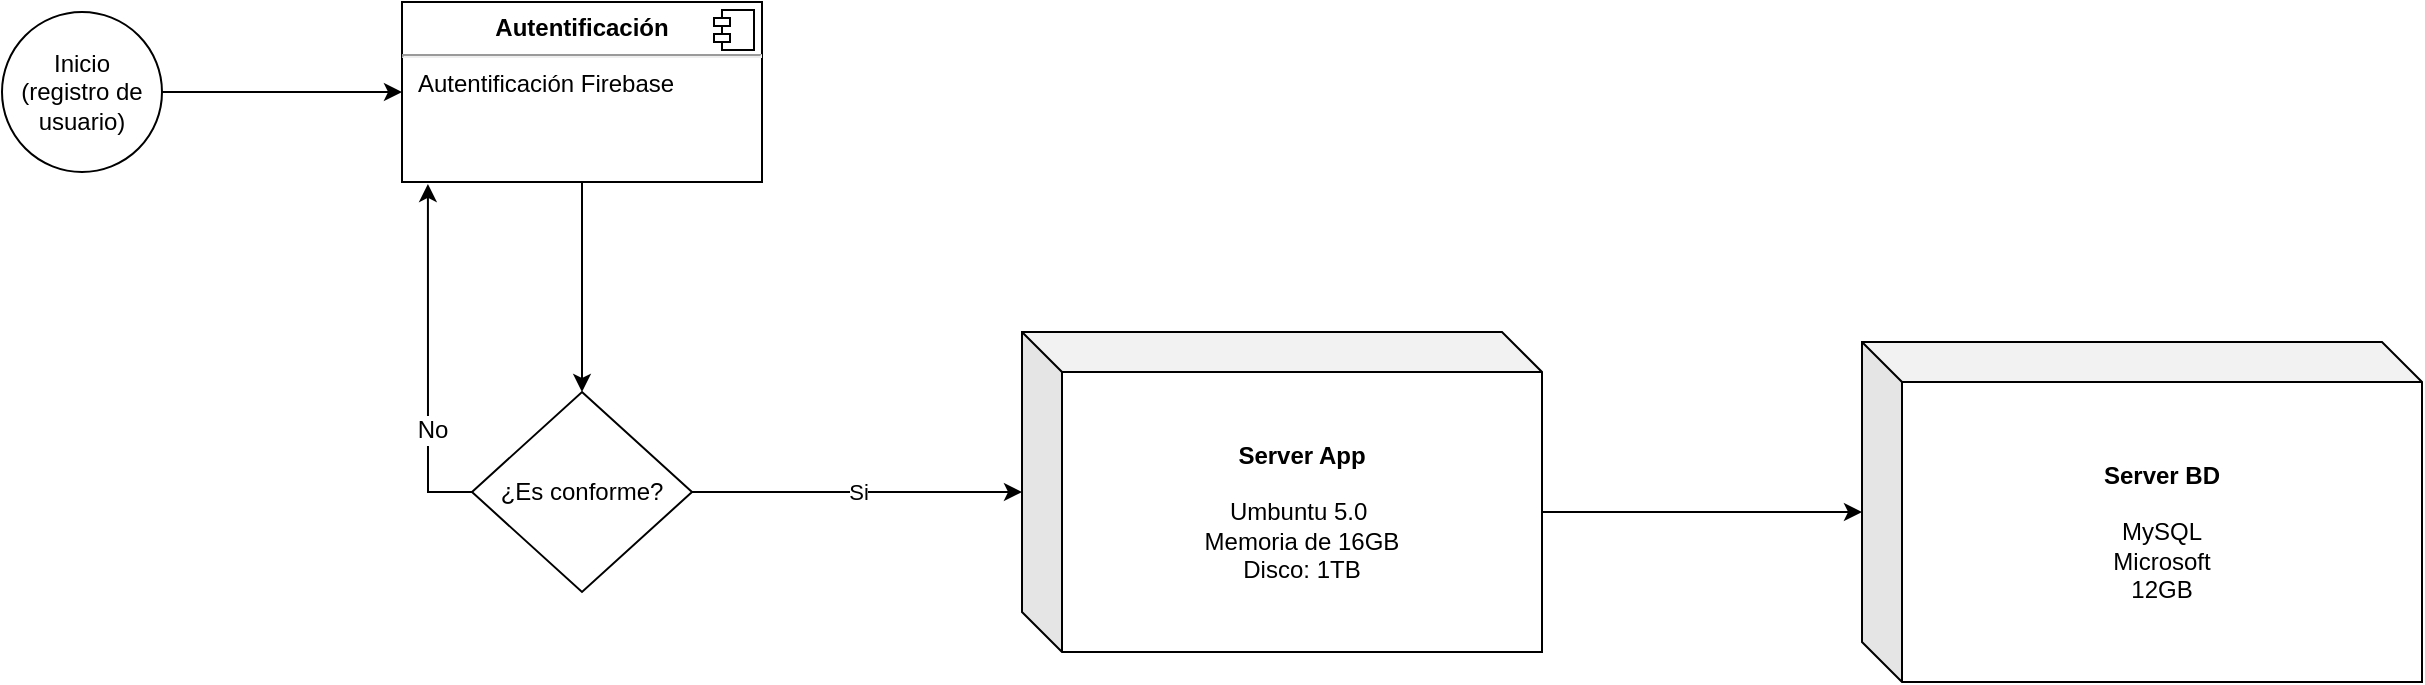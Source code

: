 <mxfile version="15.5.8" type="device"><diagram id="OccuFKJknDwQB3Z7f482" name="Page-1"><mxGraphModel dx="1422" dy="697" grid="1" gridSize="10" guides="1" tooltips="1" connect="1" arrows="1" fold="1" page="1" pageScale="1" pageWidth="1600" pageHeight="1200" math="0" shadow="0"><root><mxCell id="0"/><mxCell id="1" parent="0"/><mxCell id="jvNIiHSvxKi3JEy6bMQr-4" style="edgeStyle=orthogonalEdgeStyle;rounded=0;orthogonalLoop=1;jettySize=auto;html=1;" edge="1" parent="1" source="jvNIiHSvxKi3JEy6bMQr-1" target="jvNIiHSvxKi3JEy6bMQr-2"><mxGeometry relative="1" as="geometry"/></mxCell><mxCell id="jvNIiHSvxKi3JEy6bMQr-1" value="Inicio&lt;br&gt;(registro de usuario)" style="ellipse;whiteSpace=wrap;html=1;aspect=fixed;" vertex="1" parent="1"><mxGeometry x="150" y="90" width="80" height="80" as="geometry"/></mxCell><mxCell id="jvNIiHSvxKi3JEy6bMQr-6" style="edgeStyle=orthogonalEdgeStyle;rounded=0;orthogonalLoop=1;jettySize=auto;html=1;exitX=0.5;exitY=1;exitDx=0;exitDy=0;" edge="1" parent="1" source="jvNIiHSvxKi3JEy6bMQr-2" target="jvNIiHSvxKi3JEy6bMQr-5"><mxGeometry relative="1" as="geometry"/></mxCell><mxCell id="jvNIiHSvxKi3JEy6bMQr-2" value="&lt;p style=&quot;margin: 0px ; margin-top: 6px ; text-align: center&quot;&gt;&lt;b&gt;Autentificación&lt;/b&gt;&lt;/p&gt;&lt;hr&gt;&lt;p style=&quot;margin: 0px ; margin-left: 8px&quot;&gt;Autentificación Firebase&lt;/p&gt;" style="align=left;overflow=fill;html=1;dropTarget=0;" vertex="1" parent="1"><mxGeometry x="350" y="85" width="180" height="90" as="geometry"/></mxCell><mxCell id="jvNIiHSvxKi3JEy6bMQr-3" value="" style="shape=component;jettyWidth=8;jettyHeight=4;" vertex="1" parent="jvNIiHSvxKi3JEy6bMQr-2"><mxGeometry x="1" width="20" height="20" relative="1" as="geometry"><mxPoint x="-24" y="4" as="offset"/></mxGeometry></mxCell><mxCell id="jvNIiHSvxKi3JEy6bMQr-8" value="Si" style="edgeStyle=orthogonalEdgeStyle;rounded=0;orthogonalLoop=1;jettySize=auto;html=1;exitX=1;exitY=0.5;exitDx=0;exitDy=0;" edge="1" parent="1" source="jvNIiHSvxKi3JEy6bMQr-5" target="jvNIiHSvxKi3JEy6bMQr-7"><mxGeometry relative="1" as="geometry"/></mxCell><mxCell id="jvNIiHSvxKi3JEy6bMQr-11" style="edgeStyle=orthogonalEdgeStyle;rounded=0;orthogonalLoop=1;jettySize=auto;html=1;exitX=0;exitY=0.5;exitDx=0;exitDy=0;entryX=0.072;entryY=1.011;entryDx=0;entryDy=0;entryPerimeter=0;fontSize=12;" edge="1" parent="1" source="jvNIiHSvxKi3JEy6bMQr-5" target="jvNIiHSvxKi3JEy6bMQr-2"><mxGeometry relative="1" as="geometry"/></mxCell><mxCell id="jvNIiHSvxKi3JEy6bMQr-12" value="No" style="edgeLabel;html=1;align=center;verticalAlign=middle;resizable=0;points=[];fontSize=12;" vertex="1" connectable="0" parent="jvNIiHSvxKi3JEy6bMQr-11"><mxGeometry x="-0.398" y="-2" relative="1" as="geometry"><mxPoint as="offset"/></mxGeometry></mxCell><mxCell id="jvNIiHSvxKi3JEy6bMQr-5" value="¿Es conforme?" style="rhombus;whiteSpace=wrap;html=1;" vertex="1" parent="1"><mxGeometry x="385" y="280" width="110" height="100" as="geometry"/></mxCell><mxCell id="jvNIiHSvxKi3JEy6bMQr-10" style="edgeStyle=orthogonalEdgeStyle;rounded=0;orthogonalLoop=1;jettySize=auto;html=1;exitX=0;exitY=0;exitDx=260;exitDy=90;exitPerimeter=0;" edge="1" parent="1" source="jvNIiHSvxKi3JEy6bMQr-7" target="jvNIiHSvxKi3JEy6bMQr-9"><mxGeometry relative="1" as="geometry"/></mxCell><mxCell id="jvNIiHSvxKi3JEy6bMQr-7" value="&lt;b&gt;Server App&lt;/b&gt;&lt;br&gt;&lt;br&gt;Umbuntu 5.0&amp;nbsp;&lt;br&gt;Memoria de 16GB&lt;br&gt;Disco: 1TB" style="shape=cube;whiteSpace=wrap;html=1;boundedLbl=1;backgroundOutline=1;darkOpacity=0.05;darkOpacity2=0.1;" vertex="1" parent="1"><mxGeometry x="660" y="250" width="260" height="160" as="geometry"/></mxCell><mxCell id="jvNIiHSvxKi3JEy6bMQr-9" value="&lt;b&gt;Server BD&lt;/b&gt;&lt;br&gt;&lt;br&gt;MySQL&lt;br&gt;Microsoft&lt;br&gt;12GB" style="shape=cube;whiteSpace=wrap;html=1;boundedLbl=1;backgroundOutline=1;darkOpacity=0.05;darkOpacity2=0.1;" vertex="1" parent="1"><mxGeometry x="1080" y="255" width="280" height="170" as="geometry"/></mxCell></root></mxGraphModel></diagram></mxfile>